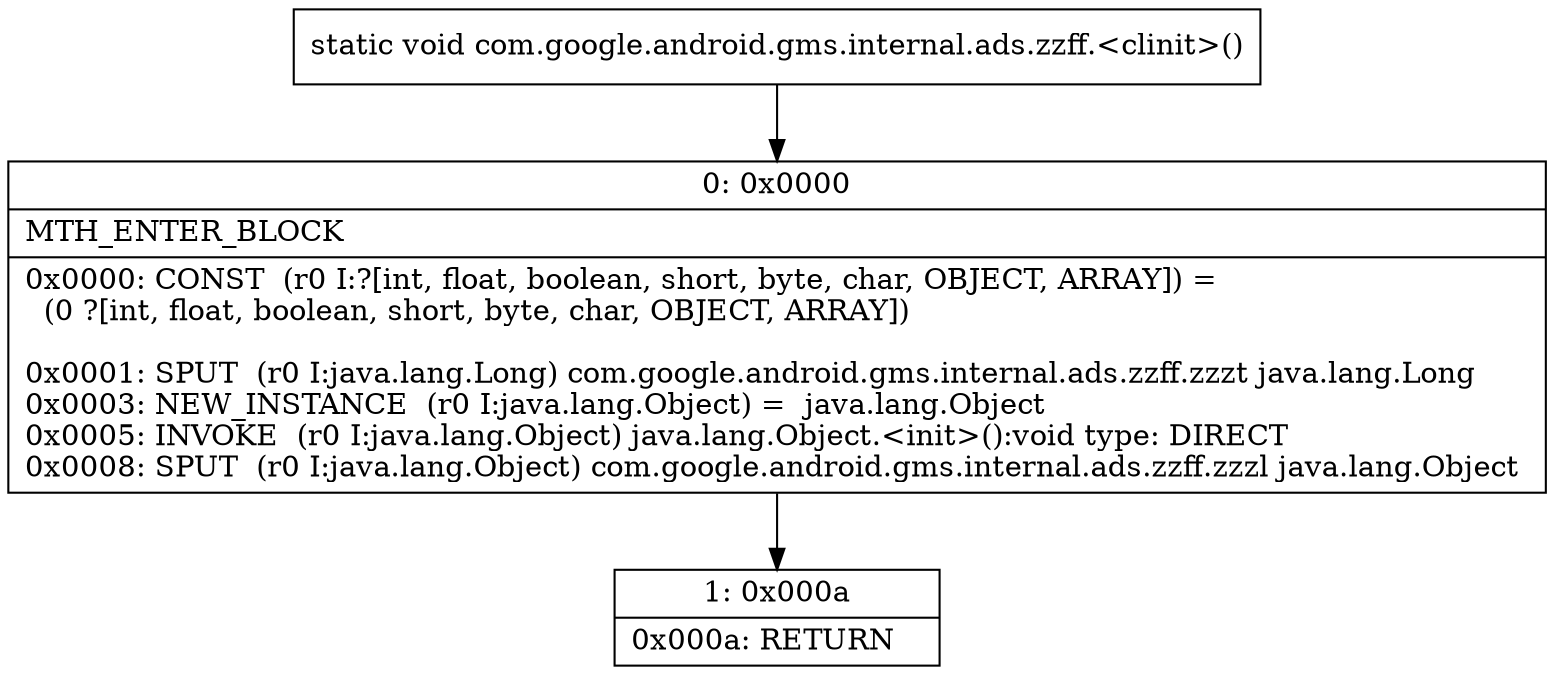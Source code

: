digraph "CFG forcom.google.android.gms.internal.ads.zzff.\<clinit\>()V" {
Node_0 [shape=record,label="{0\:\ 0x0000|MTH_ENTER_BLOCK\l|0x0000: CONST  (r0 I:?[int, float, boolean, short, byte, char, OBJECT, ARRAY]) = \l  (0 ?[int, float, boolean, short, byte, char, OBJECT, ARRAY])\l \l0x0001: SPUT  (r0 I:java.lang.Long) com.google.android.gms.internal.ads.zzff.zzzt java.lang.Long \l0x0003: NEW_INSTANCE  (r0 I:java.lang.Object) =  java.lang.Object \l0x0005: INVOKE  (r0 I:java.lang.Object) java.lang.Object.\<init\>():void type: DIRECT \l0x0008: SPUT  (r0 I:java.lang.Object) com.google.android.gms.internal.ads.zzff.zzzl java.lang.Object \l}"];
Node_1 [shape=record,label="{1\:\ 0x000a|0x000a: RETURN   \l}"];
MethodNode[shape=record,label="{static void com.google.android.gms.internal.ads.zzff.\<clinit\>() }"];
MethodNode -> Node_0;
Node_0 -> Node_1;
}

